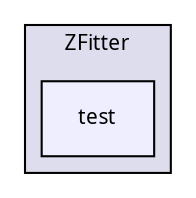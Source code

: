 digraph G {
  compound=true
  node [ fontsize=10, fontname="FreeSans.ttf"];
  edge [ labelfontsize=9, labelfontname="FreeSans.ttf"];
  subgraph clusterdir_50a302ab594dad11d4f6003ce4e5d4a4 {
    graph [ bgcolor="#ddddee", pencolor="black", label="ZFitter" fontname="FreeSans.ttf", fontsize=10, URL="dir_50a302ab594dad11d4f6003ce4e5d4a4.html"]
  dir_f2a9a74c03f79cc1458ec20a60694278 [shape=box, label="test", style="filled", fillcolor="#eeeeff", pencolor="black", URL="dir_f2a9a74c03f79cc1458ec20a60694278.html"];
  }
}
